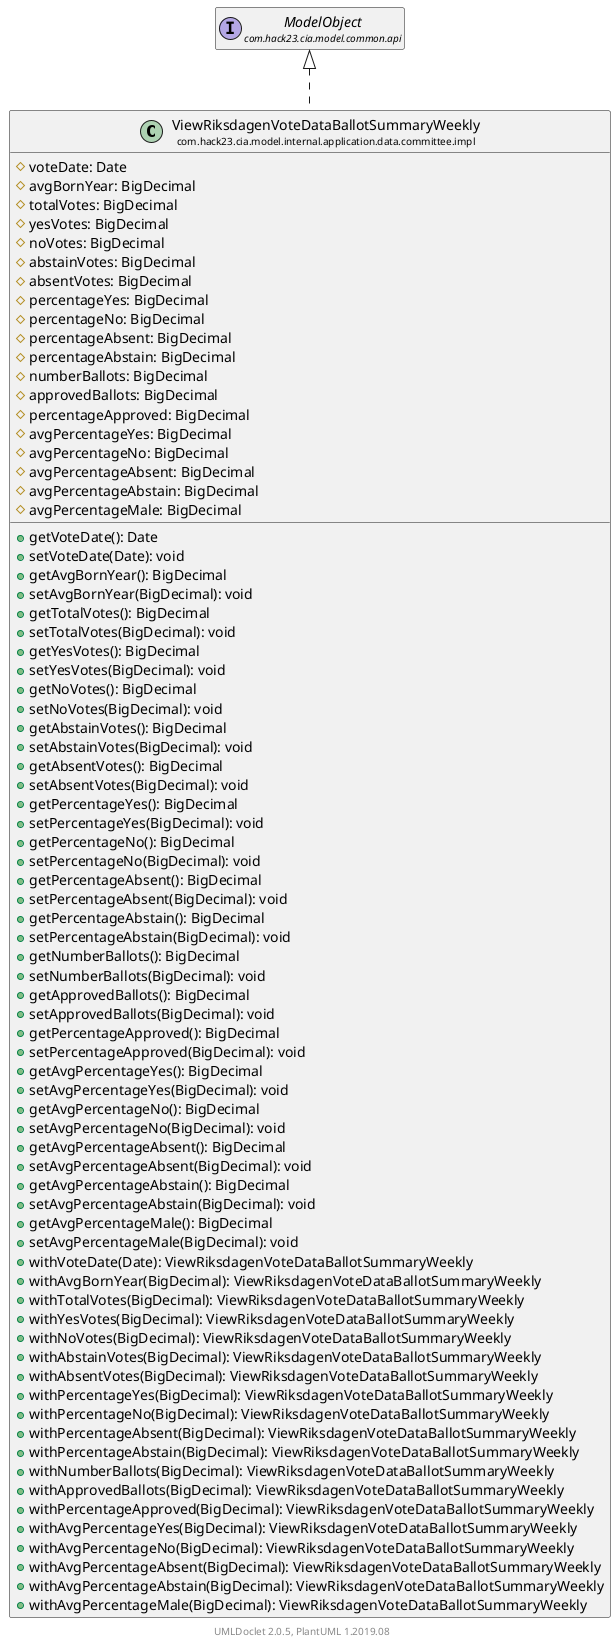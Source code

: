 @startuml
    set namespaceSeparator none
    hide empty fields
    hide empty methods

    class "<size:14>ViewRiksdagenVoteDataBallotSummaryWeekly\n<size:10>com.hack23.cia.model.internal.application.data.committee.impl" as com.hack23.cia.model.internal.application.data.committee.impl.ViewRiksdagenVoteDataBallotSummaryWeekly [[ViewRiksdagenVoteDataBallotSummaryWeekly.html]] {
        #voteDate: Date
        #avgBornYear: BigDecimal
        #totalVotes: BigDecimal
        #yesVotes: BigDecimal
        #noVotes: BigDecimal
        #abstainVotes: BigDecimal
        #absentVotes: BigDecimal
        #percentageYes: BigDecimal
        #percentageNo: BigDecimal
        #percentageAbsent: BigDecimal
        #percentageAbstain: BigDecimal
        #numberBallots: BigDecimal
        #approvedBallots: BigDecimal
        #percentageApproved: BigDecimal
        #avgPercentageYes: BigDecimal
        #avgPercentageNo: BigDecimal
        #avgPercentageAbsent: BigDecimal
        #avgPercentageAbstain: BigDecimal
        #avgPercentageMale: BigDecimal
        +getVoteDate(): Date
        +setVoteDate(Date): void
        +getAvgBornYear(): BigDecimal
        +setAvgBornYear(BigDecimal): void
        +getTotalVotes(): BigDecimal
        +setTotalVotes(BigDecimal): void
        +getYesVotes(): BigDecimal
        +setYesVotes(BigDecimal): void
        +getNoVotes(): BigDecimal
        +setNoVotes(BigDecimal): void
        +getAbstainVotes(): BigDecimal
        +setAbstainVotes(BigDecimal): void
        +getAbsentVotes(): BigDecimal
        +setAbsentVotes(BigDecimal): void
        +getPercentageYes(): BigDecimal
        +setPercentageYes(BigDecimal): void
        +getPercentageNo(): BigDecimal
        +setPercentageNo(BigDecimal): void
        +getPercentageAbsent(): BigDecimal
        +setPercentageAbsent(BigDecimal): void
        +getPercentageAbstain(): BigDecimal
        +setPercentageAbstain(BigDecimal): void
        +getNumberBallots(): BigDecimal
        +setNumberBallots(BigDecimal): void
        +getApprovedBallots(): BigDecimal
        +setApprovedBallots(BigDecimal): void
        +getPercentageApproved(): BigDecimal
        +setPercentageApproved(BigDecimal): void
        +getAvgPercentageYes(): BigDecimal
        +setAvgPercentageYes(BigDecimal): void
        +getAvgPercentageNo(): BigDecimal
        +setAvgPercentageNo(BigDecimal): void
        +getAvgPercentageAbsent(): BigDecimal
        +setAvgPercentageAbsent(BigDecimal): void
        +getAvgPercentageAbstain(): BigDecimal
        +setAvgPercentageAbstain(BigDecimal): void
        +getAvgPercentageMale(): BigDecimal
        +setAvgPercentageMale(BigDecimal): void
        +withVoteDate(Date): ViewRiksdagenVoteDataBallotSummaryWeekly
        +withAvgBornYear(BigDecimal): ViewRiksdagenVoteDataBallotSummaryWeekly
        +withTotalVotes(BigDecimal): ViewRiksdagenVoteDataBallotSummaryWeekly
        +withYesVotes(BigDecimal): ViewRiksdagenVoteDataBallotSummaryWeekly
        +withNoVotes(BigDecimal): ViewRiksdagenVoteDataBallotSummaryWeekly
        +withAbstainVotes(BigDecimal): ViewRiksdagenVoteDataBallotSummaryWeekly
        +withAbsentVotes(BigDecimal): ViewRiksdagenVoteDataBallotSummaryWeekly
        +withPercentageYes(BigDecimal): ViewRiksdagenVoteDataBallotSummaryWeekly
        +withPercentageNo(BigDecimal): ViewRiksdagenVoteDataBallotSummaryWeekly
        +withPercentageAbsent(BigDecimal): ViewRiksdagenVoteDataBallotSummaryWeekly
        +withPercentageAbstain(BigDecimal): ViewRiksdagenVoteDataBallotSummaryWeekly
        +withNumberBallots(BigDecimal): ViewRiksdagenVoteDataBallotSummaryWeekly
        +withApprovedBallots(BigDecimal): ViewRiksdagenVoteDataBallotSummaryWeekly
        +withPercentageApproved(BigDecimal): ViewRiksdagenVoteDataBallotSummaryWeekly
        +withAvgPercentageYes(BigDecimal): ViewRiksdagenVoteDataBallotSummaryWeekly
        +withAvgPercentageNo(BigDecimal): ViewRiksdagenVoteDataBallotSummaryWeekly
        +withAvgPercentageAbsent(BigDecimal): ViewRiksdagenVoteDataBallotSummaryWeekly
        +withAvgPercentageAbstain(BigDecimal): ViewRiksdagenVoteDataBallotSummaryWeekly
        +withAvgPercentageMale(BigDecimal): ViewRiksdagenVoteDataBallotSummaryWeekly
    }

    interface "<size:14>ModelObject\n<size:10>com.hack23.cia.model.common.api" as com.hack23.cia.model.common.api.ModelObject

    com.hack23.cia.model.common.api.ModelObject <|.. com.hack23.cia.model.internal.application.data.committee.impl.ViewRiksdagenVoteDataBallotSummaryWeekly

    center footer UMLDoclet 2.0.5, PlantUML 1.2019.08
@enduml
